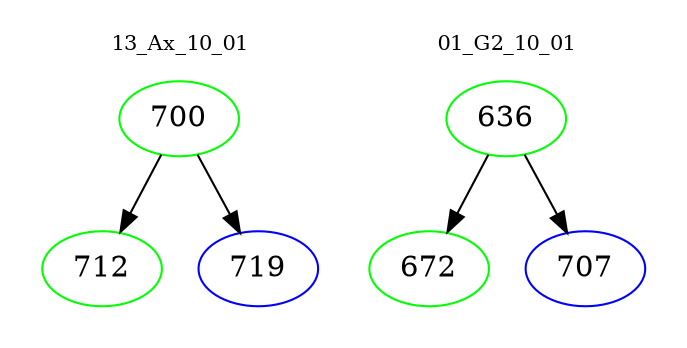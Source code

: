 digraph{
subgraph cluster_0 {
color = white
label = "13_Ax_10_01";
fontsize=10;
T0_700 [label="700", color="green"]
T0_700 -> T0_712 [color="black"]
T0_712 [label="712", color="green"]
T0_700 -> T0_719 [color="black"]
T0_719 [label="719", color="blue"]
}
subgraph cluster_1 {
color = white
label = "01_G2_10_01";
fontsize=10;
T1_636 [label="636", color="green"]
T1_636 -> T1_672 [color="black"]
T1_672 [label="672", color="green"]
T1_636 -> T1_707 [color="black"]
T1_707 [label="707", color="blue"]
}
}
